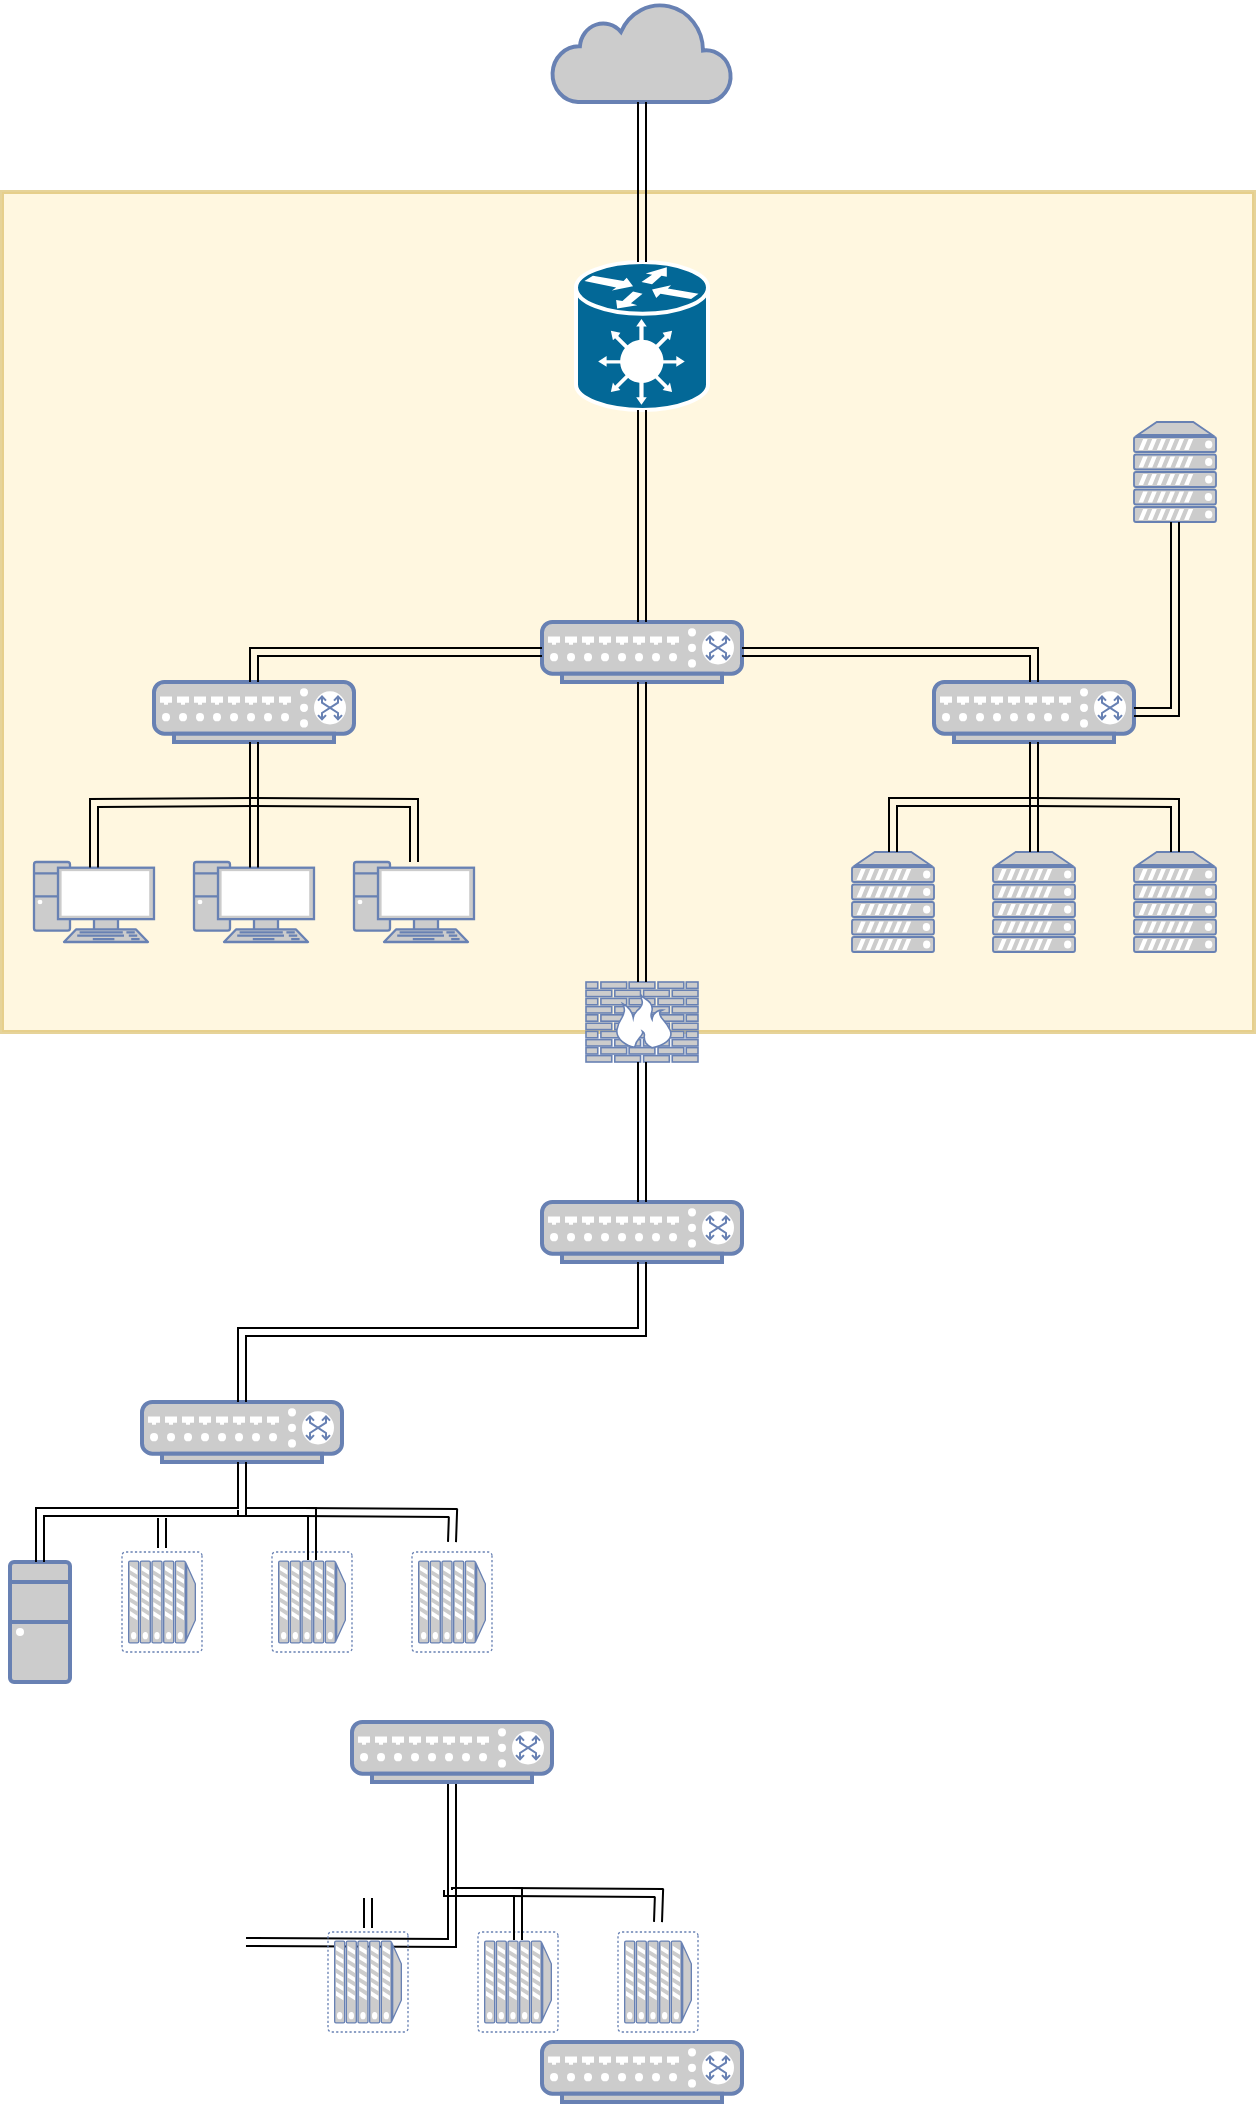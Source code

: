 <mxfile version="21.8.0" type="github">
  <diagram name="Page-1" id="XcePtO6I2ya1w3SE6ca6">
    <mxGraphModel dx="1434" dy="910" grid="0" gridSize="10" guides="1" tooltips="1" connect="1" arrows="1" fold="1" page="1" pageScale="1" pageWidth="827" pageHeight="1169" math="0" shadow="0">
      <root>
        <mxCell id="0" />
        <mxCell id="1" parent="0" />
        <mxCell id="RBjfgqF-TOj7ngBc4LGD-30" value="" style="rounded=0;whiteSpace=wrap;html=1;fillColor=#fff2cc;strokeColor=#d6b656;gradientColor=none;fillStyle=auto;strokeWidth=2;opacity=60;" parent="1" vertex="1">
          <mxGeometry x="94" y="165" width="626" height="420" as="geometry" />
        </mxCell>
        <mxCell id="RBjfgqF-TOj7ngBc4LGD-1" value="" style="html=1;outlineConnect=0;fillColor=#CCCCCC;strokeColor=#6881B3;gradientColor=none;gradientDirection=north;strokeWidth=2;shape=mxgraph.networks.cloud;fontColor=#ffffff;" parent="1" vertex="1">
          <mxGeometry x="369" y="70" width="90" height="50" as="geometry" />
        </mxCell>
        <mxCell id="RBjfgqF-TOj7ngBc4LGD-3" value="" style="shape=mxgraph.cisco.hubs_and_gateways.generic_gateway;sketch=0;html=1;pointerEvents=1;dashed=0;fillColor=#036897;strokeColor=#ffffff;strokeWidth=2;verticalLabelPosition=bottom;verticalAlign=top;align=center;outlineConnect=0;" parent="1" vertex="1">
          <mxGeometry x="381" y="200" width="66" height="74" as="geometry" />
        </mxCell>
        <mxCell id="RBjfgqF-TOj7ngBc4LGD-4" value="" style="fontColor=#0066CC;verticalAlign=top;verticalLabelPosition=bottom;labelPosition=center;align=center;html=1;outlineConnect=0;fillColor=#CCCCCC;strokeColor=#6881B3;gradientColor=none;gradientDirection=north;strokeWidth=2;shape=mxgraph.networks.switch;" parent="1" vertex="1">
          <mxGeometry x="364" y="380" width="100" height="30" as="geometry" />
        </mxCell>
        <mxCell id="RBjfgqF-TOj7ngBc4LGD-5" value="" style="fontColor=#0066CC;verticalAlign=top;verticalLabelPosition=bottom;labelPosition=center;align=center;html=1;outlineConnect=0;fillColor=#CCCCCC;strokeColor=#6881B3;gradientColor=none;gradientDirection=north;strokeWidth=2;shape=mxgraph.networks.switch;" parent="1" vertex="1">
          <mxGeometry x="560" y="410" width="100" height="30" as="geometry" />
        </mxCell>
        <mxCell id="RBjfgqF-TOj7ngBc4LGD-6" value="" style="fontColor=#0066CC;verticalAlign=top;verticalLabelPosition=bottom;labelPosition=center;align=center;html=1;outlineConnect=0;fillColor=#CCCCCC;strokeColor=#6881B3;gradientColor=none;gradientDirection=north;strokeWidth=2;shape=mxgraph.networks.switch;" parent="1" vertex="1">
          <mxGeometry x="170" y="410" width="100" height="30" as="geometry" />
        </mxCell>
        <mxCell id="RBjfgqF-TOj7ngBc4LGD-7" value="" style="shape=link;html=1;rounded=0;entryX=0.5;entryY=1;entryDx=0;entryDy=0;entryPerimeter=0;" parent="1" source="RBjfgqF-TOj7ngBc4LGD-4" target="RBjfgqF-TOj7ngBc4LGD-3" edge="1">
          <mxGeometry width="100" relative="1" as="geometry">
            <mxPoint x="360" y="470" as="sourcePoint" />
            <mxPoint x="460" y="470" as="targetPoint" />
          </mxGeometry>
        </mxCell>
        <mxCell id="RBjfgqF-TOj7ngBc4LGD-8" value="" style="shape=link;html=1;rounded=0;entryX=0;entryY=0.5;entryDx=0;entryDy=0;entryPerimeter=0;exitX=0.5;exitY=0;exitDx=0;exitDy=0;exitPerimeter=0;edgeStyle=orthogonalEdgeStyle;" parent="1" source="RBjfgqF-TOj7ngBc4LGD-6" target="RBjfgqF-TOj7ngBc4LGD-4" edge="1">
          <mxGeometry width="100" relative="1" as="geometry">
            <mxPoint x="360" y="470" as="sourcePoint" />
            <mxPoint x="460" y="470" as="targetPoint" />
          </mxGeometry>
        </mxCell>
        <mxCell id="RBjfgqF-TOj7ngBc4LGD-10" value="" style="shape=link;html=1;rounded=0;exitX=1;exitY=0.5;exitDx=0;exitDy=0;exitPerimeter=0;entryX=0.5;entryY=0;entryDx=0;entryDy=0;entryPerimeter=0;edgeStyle=orthogonalEdgeStyle;" parent="1" source="RBjfgqF-TOj7ngBc4LGD-4" target="RBjfgqF-TOj7ngBc4LGD-5" edge="1">
          <mxGeometry width="100" relative="1" as="geometry">
            <mxPoint x="500" y="380" as="sourcePoint" />
            <mxPoint x="600" y="380" as="targetPoint" />
          </mxGeometry>
        </mxCell>
        <mxCell id="RBjfgqF-TOj7ngBc4LGD-11" value="" style="fontColor=#0066CC;verticalAlign=top;verticalLabelPosition=bottom;labelPosition=center;align=center;html=1;outlineConnect=0;fillColor=#CCCCCC;strokeColor=#6881B3;gradientColor=none;gradientDirection=north;strokeWidth=2;shape=mxgraph.networks.firewall;" parent="1" vertex="1">
          <mxGeometry x="386" y="560" width="56" height="40" as="geometry" />
        </mxCell>
        <mxCell id="RBjfgqF-TOj7ngBc4LGD-12" value="" style="fontColor=#0066CC;verticalAlign=top;verticalLabelPosition=bottom;labelPosition=center;align=center;html=1;outlineConnect=0;fillColor=#CCCCCC;strokeColor=#6881B3;gradientColor=none;gradientDirection=north;strokeWidth=2;shape=mxgraph.networks.pc;" parent="1" vertex="1">
          <mxGeometry x="110" y="500" width="60" height="40" as="geometry" />
        </mxCell>
        <mxCell id="RBjfgqF-TOj7ngBc4LGD-13" value="" style="fontColor=#0066CC;verticalAlign=top;verticalLabelPosition=bottom;labelPosition=center;align=center;html=1;outlineConnect=0;fillColor=#CCCCCC;strokeColor=#6881B3;gradientColor=none;gradientDirection=north;strokeWidth=2;shape=mxgraph.networks.pc;" parent="1" vertex="1">
          <mxGeometry x="190" y="500" width="60" height="40" as="geometry" />
        </mxCell>
        <mxCell id="RBjfgqF-TOj7ngBc4LGD-14" value="" style="fontColor=#0066CC;verticalAlign=top;verticalLabelPosition=bottom;labelPosition=center;align=center;html=1;outlineConnect=0;fillColor=#CCCCCC;strokeColor=#6881B3;gradientColor=none;gradientDirection=north;strokeWidth=2;shape=mxgraph.networks.pc;" parent="1" vertex="1">
          <mxGeometry x="270" y="500" width="60" height="40" as="geometry" />
        </mxCell>
        <mxCell id="RBjfgqF-TOj7ngBc4LGD-16" value="" style="shape=link;html=1;rounded=0;entryX=0.5;entryY=1;entryDx=0;entryDy=0;entryPerimeter=0;exitX=0.5;exitY=0.07;exitDx=0;exitDy=0;exitPerimeter=0;" parent="1" source="RBjfgqF-TOj7ngBc4LGD-13" target="RBjfgqF-TOj7ngBc4LGD-6" edge="1">
          <mxGeometry width="100" relative="1" as="geometry">
            <mxPoint x="360" y="470" as="sourcePoint" />
            <mxPoint x="460" y="470" as="targetPoint" />
          </mxGeometry>
        </mxCell>
        <mxCell id="RBjfgqF-TOj7ngBc4LGD-18" value="" style="shape=link;html=1;rounded=0;exitX=0.5;exitY=0.07;exitDx=0;exitDy=0;exitPerimeter=0;edgeStyle=orthogonalEdgeStyle;entryX=0.5;entryY=0.07;entryDx=0;entryDy=0;entryPerimeter=0;" parent="1" target="RBjfgqF-TOj7ngBc4LGD-12" edge="1">
          <mxGeometry width="100" relative="1" as="geometry">
            <mxPoint x="220" y="470" as="sourcePoint" />
            <mxPoint x="110" y="460" as="targetPoint" />
          </mxGeometry>
        </mxCell>
        <mxCell id="RBjfgqF-TOj7ngBc4LGD-19" value="" style="shape=link;html=1;rounded=0;edgeStyle=orthogonalEdgeStyle;" parent="1" target="RBjfgqF-TOj7ngBc4LGD-14" edge="1">
          <mxGeometry width="100" relative="1" as="geometry">
            <mxPoint x="220" y="470" as="sourcePoint" />
            <mxPoint x="380" y="470" as="targetPoint" />
          </mxGeometry>
        </mxCell>
        <mxCell id="RBjfgqF-TOj7ngBc4LGD-20" value="" style="shape=link;html=1;rounded=0;entryX=0.5;entryY=1;entryDx=0;entryDy=0;entryPerimeter=0;" parent="1" source="RBjfgqF-TOj7ngBc4LGD-3" target="RBjfgqF-TOj7ngBc4LGD-1" edge="1">
          <mxGeometry width="100" relative="1" as="geometry">
            <mxPoint x="270" y="150" as="sourcePoint" />
            <mxPoint x="370" y="150" as="targetPoint" />
          </mxGeometry>
        </mxCell>
        <mxCell id="RBjfgqF-TOj7ngBc4LGD-21" value="" style="fontColor=#0066CC;verticalAlign=top;verticalLabelPosition=bottom;labelPosition=center;align=center;html=1;outlineConnect=0;fillColor=#CCCCCC;strokeColor=#6881B3;gradientColor=none;gradientDirection=north;strokeWidth=2;shape=mxgraph.networks.server;" parent="1" vertex="1">
          <mxGeometry x="519" y="495" width="41" height="50" as="geometry" />
        </mxCell>
        <mxCell id="RBjfgqF-TOj7ngBc4LGD-22" value="" style="fontColor=#0066CC;verticalAlign=top;verticalLabelPosition=bottom;labelPosition=center;align=center;html=1;outlineConnect=0;fillColor=#CCCCCC;strokeColor=#6881B3;gradientColor=none;gradientDirection=north;strokeWidth=2;shape=mxgraph.networks.server;" parent="1" vertex="1">
          <mxGeometry x="660" y="495" width="41" height="50" as="geometry" />
        </mxCell>
        <mxCell id="RBjfgqF-TOj7ngBc4LGD-23" value="" style="fontColor=#0066CC;verticalAlign=top;verticalLabelPosition=bottom;labelPosition=center;align=center;html=1;outlineConnect=0;fillColor=#CCCCCC;strokeColor=#6881B3;gradientColor=none;gradientDirection=north;strokeWidth=2;shape=mxgraph.networks.server;" parent="1" vertex="1">
          <mxGeometry x="589.5" y="495" width="41" height="50" as="geometry" />
        </mxCell>
        <mxCell id="RBjfgqF-TOj7ngBc4LGD-24" value="" style="fontColor=#0066CC;verticalAlign=top;verticalLabelPosition=bottom;labelPosition=center;align=center;html=1;outlineConnect=0;fillColor=#CCCCCC;strokeColor=#6881B3;gradientColor=none;gradientDirection=north;strokeWidth=2;shape=mxgraph.networks.server;" parent="1" vertex="1">
          <mxGeometry x="660" y="280" width="41" height="50" as="geometry" />
        </mxCell>
        <mxCell id="RBjfgqF-TOj7ngBc4LGD-25" value="" style="shape=link;html=1;rounded=0;exitX=0.5;exitY=1;exitDx=0;exitDy=0;exitPerimeter=0;entryX=1;entryY=0.5;entryDx=0;entryDy=0;entryPerimeter=0;edgeStyle=orthogonalEdgeStyle;" parent="1" source="RBjfgqF-TOj7ngBc4LGD-24" target="RBjfgqF-TOj7ngBc4LGD-5" edge="1">
          <mxGeometry width="100" relative="1" as="geometry">
            <mxPoint x="610" y="670" as="sourcePoint" />
            <mxPoint x="710" y="670" as="targetPoint" />
          </mxGeometry>
        </mxCell>
        <mxCell id="RBjfgqF-TOj7ngBc4LGD-26" value="" style="shape=link;html=1;rounded=0;exitX=0.5;exitY=1;exitDx=0;exitDy=0;exitPerimeter=0;entryX=0.5;entryY=0;entryDx=0;entryDy=0;entryPerimeter=0;" parent="1" source="RBjfgqF-TOj7ngBc4LGD-5" target="RBjfgqF-TOj7ngBc4LGD-23" edge="1">
          <mxGeometry width="100" relative="1" as="geometry">
            <mxPoint x="510" y="660" as="sourcePoint" />
            <mxPoint x="610" y="490" as="targetPoint" />
          </mxGeometry>
        </mxCell>
        <mxCell id="RBjfgqF-TOj7ngBc4LGD-27" value="" style="shape=link;html=1;rounded=0;exitX=0.5;exitY=0;exitDx=0;exitDy=0;exitPerimeter=0;edgeStyle=orthogonalEdgeStyle;" parent="1" source="RBjfgqF-TOj7ngBc4LGD-21" edge="1">
          <mxGeometry width="100" relative="1" as="geometry">
            <mxPoint x="520" y="620" as="sourcePoint" />
            <mxPoint x="610" y="470" as="targetPoint" />
            <Array as="points">
              <mxPoint x="540" y="470" />
            </Array>
          </mxGeometry>
        </mxCell>
        <mxCell id="RBjfgqF-TOj7ngBc4LGD-28" value="" style="shape=link;html=1;rounded=0;entryX=0.5;entryY=0;entryDx=0;entryDy=0;entryPerimeter=0;edgeStyle=orthogonalEdgeStyle;" parent="1" target="RBjfgqF-TOj7ngBc4LGD-22" edge="1">
          <mxGeometry width="100" relative="1" as="geometry">
            <mxPoint x="610" y="470" as="sourcePoint" />
            <mxPoint x="790" y="560" as="targetPoint" />
          </mxGeometry>
        </mxCell>
        <mxCell id="RBjfgqF-TOj7ngBc4LGD-29" value="" style="shape=link;html=1;rounded=0;exitX=0.5;exitY=1;exitDx=0;exitDy=0;exitPerimeter=0;entryX=0.5;entryY=0;entryDx=0;entryDy=0;entryPerimeter=0;" parent="1" source="RBjfgqF-TOj7ngBc4LGD-4" target="RBjfgqF-TOj7ngBc4LGD-11" edge="1">
          <mxGeometry width="100" relative="1" as="geometry">
            <mxPoint x="450" y="660" as="sourcePoint" />
            <mxPoint x="550" y="660" as="targetPoint" />
          </mxGeometry>
        </mxCell>
        <mxCell id="RBjfgqF-TOj7ngBc4LGD-33" value="" style="fontColor=#0066CC;verticalAlign=top;verticalLabelPosition=bottom;labelPosition=center;align=center;html=1;outlineConnect=0;fillColor=#CCCCCC;strokeColor=#6881B3;gradientColor=none;gradientDirection=north;strokeWidth=2;shape=mxgraph.networks.switch;" parent="1" vertex="1">
          <mxGeometry x="364" y="670" width="100" height="30" as="geometry" />
        </mxCell>
        <mxCell id="RBjfgqF-TOj7ngBc4LGD-34" value="" style="shape=link;html=1;rounded=0;exitX=0.5;exitY=1;exitDx=0;exitDy=0;exitPerimeter=0;entryX=0.5;entryY=0;entryDx=0;entryDy=0;entryPerimeter=0;" parent="1" source="RBjfgqF-TOj7ngBc4LGD-11" target="RBjfgqF-TOj7ngBc4LGD-33" edge="1">
          <mxGeometry width="100" relative="1" as="geometry">
            <mxPoint x="320" y="660" as="sourcePoint" />
            <mxPoint x="414" y="660" as="targetPoint" />
          </mxGeometry>
        </mxCell>
        <mxCell id="RBjfgqF-TOj7ngBc4LGD-35" value="" style="fontColor=#0066CC;verticalAlign=top;verticalLabelPosition=bottom;labelPosition=center;align=center;html=1;outlineConnect=0;fillColor=#CCCCCC;strokeColor=#6881B3;gradientColor=none;gradientDirection=north;strokeWidth=2;shape=mxgraph.networks.switch;" parent="1" vertex="1">
          <mxGeometry x="364" y="1090" width="100" height="30" as="geometry" />
        </mxCell>
        <mxCell id="RBjfgqF-TOj7ngBc4LGD-36" value="" style="fontColor=#0066CC;verticalAlign=top;verticalLabelPosition=bottom;labelPosition=center;align=center;html=1;outlineConnect=0;fillColor=#CCCCCC;strokeColor=#6881B3;gradientColor=none;gradientDirection=north;strokeWidth=2;shape=mxgraph.networks.switch;" parent="1" vertex="1">
          <mxGeometry x="164" y="770" width="100" height="30" as="geometry" />
        </mxCell>
        <mxCell id="RBjfgqF-TOj7ngBc4LGD-37" value="" style="shape=link;html=1;rounded=0;entryX=0.5;entryY=1;entryDx=0;entryDy=0;entryPerimeter=0;exitX=0.5;exitY=0;exitDx=0;exitDy=0;exitPerimeter=0;edgeStyle=orthogonalEdgeStyle;" parent="1" source="RBjfgqF-TOj7ngBc4LGD-36" target="RBjfgqF-TOj7ngBc4LGD-33" edge="1">
          <mxGeometry width="100" relative="1" as="geometry">
            <mxPoint x="360" y="810" as="sourcePoint" />
            <mxPoint x="460" y="810" as="targetPoint" />
          </mxGeometry>
        </mxCell>
        <mxCell id="RBjfgqF-TOj7ngBc4LGD-38" value="" style="fontColor=#0066CC;verticalAlign=top;verticalLabelPosition=bottom;labelPosition=center;align=center;html=1;outlineConnect=0;fillColor=#CCCCCC;strokeColor=#6881B3;gradientColor=none;gradientDirection=north;strokeWidth=2;shape=mxgraph.networks.desktop_pc;" parent="1" vertex="1">
          <mxGeometry x="98" y="850" width="30" height="60" as="geometry" />
        </mxCell>
        <mxCell id="RBjfgqF-TOj7ngBc4LGD-39" value="" style="shape=link;html=1;rounded=0;exitX=0.5;exitY=0;exitDx=0;exitDy=0;exitPerimeter=0;entryX=0.5;entryY=1;entryDx=0;entryDy=0;entryPerimeter=0;edgeStyle=orthogonalEdgeStyle;" parent="1" source="RBjfgqF-TOj7ngBc4LGD-38" target="RBjfgqF-TOj7ngBc4LGD-36" edge="1">
          <mxGeometry width="100" relative="1" as="geometry">
            <mxPoint x="394" y="810" as="sourcePoint" />
            <mxPoint x="494" y="810" as="targetPoint" />
          </mxGeometry>
        </mxCell>
        <mxCell id="RBjfgqF-TOj7ngBc4LGD-41" value="" style="fontColor=#0066CC;verticalAlign=top;verticalLabelPosition=bottom;labelPosition=center;align=center;html=1;outlineConnect=0;fillColor=#CCCCCC;strokeColor=#6881B3;gradientColor=none;gradientDirection=north;strokeWidth=2;shape=mxgraph.networks.virtual_server;rotation=90;" parent="1" vertex="1">
          <mxGeometry x="149" y="850" width="50" height="40" as="geometry" />
        </mxCell>
        <mxCell id="RBjfgqF-TOj7ngBc4LGD-43" value="" style="fontColor=#0066CC;verticalAlign=top;verticalLabelPosition=bottom;labelPosition=center;align=center;html=1;outlineConnect=0;fillColor=#CCCCCC;strokeColor=#6881B3;gradientColor=none;gradientDirection=north;strokeWidth=2;shape=mxgraph.networks.virtual_server;rotation=90;" parent="1" vertex="1">
          <mxGeometry x="224" y="850" width="50" height="40" as="geometry" />
        </mxCell>
        <mxCell id="RBjfgqF-TOj7ngBc4LGD-44" value="" style="fontColor=#0066CC;verticalAlign=top;verticalLabelPosition=bottom;labelPosition=center;align=center;html=1;outlineConnect=0;fillColor=#CCCCCC;strokeColor=#6881B3;gradientColor=none;gradientDirection=north;strokeWidth=2;shape=mxgraph.networks.virtual_server;rotation=90;" parent="1" vertex="1">
          <mxGeometry x="294" y="850" width="50" height="40" as="geometry" />
        </mxCell>
        <mxCell id="RBjfgqF-TOj7ngBc4LGD-47" value="" style="shape=link;html=1;rounded=0;exitX=0;exitY=0.5;exitDx=0;exitDy=0;exitPerimeter=0;" parent="1" edge="1">
          <mxGeometry width="100" relative="1" as="geometry">
            <mxPoint x="174" y="843" as="sourcePoint" />
            <mxPoint x="174" y="828" as="targetPoint" />
          </mxGeometry>
        </mxCell>
        <mxCell id="RBjfgqF-TOj7ngBc4LGD-48" value="" style="shape=link;html=1;rounded=0;entryX=0;entryY=0.5;entryDx=0;entryDy=0;entryPerimeter=0;edgeStyle=orthogonalEdgeStyle;" parent="1" edge="1">
          <mxGeometry width="100" relative="1" as="geometry">
            <mxPoint x="214" y="824" as="sourcePoint" />
            <mxPoint x="249" y="849" as="targetPoint" />
            <Array as="points">
              <mxPoint x="214" y="825" />
              <mxPoint x="249" y="825" />
            </Array>
          </mxGeometry>
        </mxCell>
        <mxCell id="RBjfgqF-TOj7ngBc4LGD-49" value="" style="shape=link;html=1;rounded=0;entryX=0;entryY=0.5;entryDx=0;entryDy=0;entryPerimeter=0;edgeStyle=orthogonalEdgeStyle;" parent="1" edge="1">
          <mxGeometry width="100" relative="1" as="geometry">
            <mxPoint x="244" y="825" as="sourcePoint" />
            <mxPoint x="319" y="840" as="targetPoint" />
          </mxGeometry>
        </mxCell>
        <mxCell id="RBjfgqF-TOj7ngBc4LGD-55" value="" style="shape=link;html=1;rounded=0;exitX=0.5;exitY=0;exitDx=0;exitDy=0;exitPerimeter=0;entryX=0.5;entryY=1;entryDx=0;entryDy=0;entryPerimeter=0;edgeStyle=orthogonalEdgeStyle;" parent="1" target="RBjfgqF-TOj7ngBc4LGD-54" edge="1">
          <mxGeometry width="100" relative="1" as="geometry">
            <mxPoint x="216" y="1040" as="sourcePoint" />
            <mxPoint x="597" y="1000" as="targetPoint" />
          </mxGeometry>
        </mxCell>
        <mxCell id="RBjfgqF-TOj7ngBc4LGD-56" value="" style="fontColor=#0066CC;verticalAlign=top;verticalLabelPosition=bottom;labelPosition=center;align=center;html=1;outlineConnect=0;fillColor=#CCCCCC;strokeColor=#6881B3;gradientColor=none;gradientDirection=north;strokeWidth=2;shape=mxgraph.networks.virtual_server;rotation=90;" parent="1" vertex="1">
          <mxGeometry x="252" y="1040" width="50" height="40" as="geometry" />
        </mxCell>
        <mxCell id="RBjfgqF-TOj7ngBc4LGD-57" value="" style="fontColor=#0066CC;verticalAlign=top;verticalLabelPosition=bottom;labelPosition=center;align=center;html=1;outlineConnect=0;fillColor=#CCCCCC;strokeColor=#6881B3;gradientColor=none;gradientDirection=north;strokeWidth=2;shape=mxgraph.networks.virtual_server;rotation=90;" parent="1" vertex="1">
          <mxGeometry x="327" y="1040" width="50" height="40" as="geometry" />
        </mxCell>
        <mxCell id="RBjfgqF-TOj7ngBc4LGD-58" value="" style="fontColor=#0066CC;verticalAlign=top;verticalLabelPosition=bottom;labelPosition=center;align=center;html=1;outlineConnect=0;fillColor=#CCCCCC;strokeColor=#6881B3;gradientColor=none;gradientDirection=north;strokeWidth=2;shape=mxgraph.networks.virtual_server;rotation=90;" parent="1" vertex="1">
          <mxGeometry x="397" y="1040" width="50" height="40" as="geometry" />
        </mxCell>
        <mxCell id="RBjfgqF-TOj7ngBc4LGD-59" value="" style="shape=link;html=1;rounded=0;exitX=0;exitY=0.5;exitDx=0;exitDy=0;exitPerimeter=0;" parent="1" edge="1">
          <mxGeometry width="100" relative="1" as="geometry">
            <mxPoint x="277" y="1033" as="sourcePoint" />
            <mxPoint x="277" y="1018" as="targetPoint" />
          </mxGeometry>
        </mxCell>
        <mxCell id="RBjfgqF-TOj7ngBc4LGD-60" value="" style="shape=link;html=1;rounded=0;entryX=0;entryY=0.5;entryDx=0;entryDy=0;entryPerimeter=0;edgeStyle=orthogonalEdgeStyle;" parent="1" edge="1">
          <mxGeometry width="100" relative="1" as="geometry">
            <mxPoint x="317" y="1014" as="sourcePoint" />
            <mxPoint x="352" y="1039" as="targetPoint" />
            <Array as="points">
              <mxPoint x="317" y="1015" />
              <mxPoint x="352" y="1015" />
            </Array>
          </mxGeometry>
        </mxCell>
        <mxCell id="RBjfgqF-TOj7ngBc4LGD-61" value="" style="shape=link;html=1;rounded=0;entryX=0;entryY=0.5;entryDx=0;entryDy=0;entryPerimeter=0;edgeStyle=orthogonalEdgeStyle;" parent="1" edge="1">
          <mxGeometry width="100" relative="1" as="geometry">
            <mxPoint x="347" y="1015" as="sourcePoint" />
            <mxPoint x="422" y="1030" as="targetPoint" />
          </mxGeometry>
        </mxCell>
        <mxCell id="RBjfgqF-TOj7ngBc4LGD-54" value="" style="fontColor=#0066CC;verticalAlign=top;verticalLabelPosition=bottom;labelPosition=center;align=center;html=1;outlineConnect=0;fillColor=#CCCCCC;strokeColor=#6881B3;gradientColor=none;gradientDirection=north;strokeWidth=2;shape=mxgraph.networks.switch;" parent="1" vertex="1">
          <mxGeometry x="269" y="930" width="100" height="30" as="geometry" />
        </mxCell>
      </root>
    </mxGraphModel>
  </diagram>
</mxfile>
